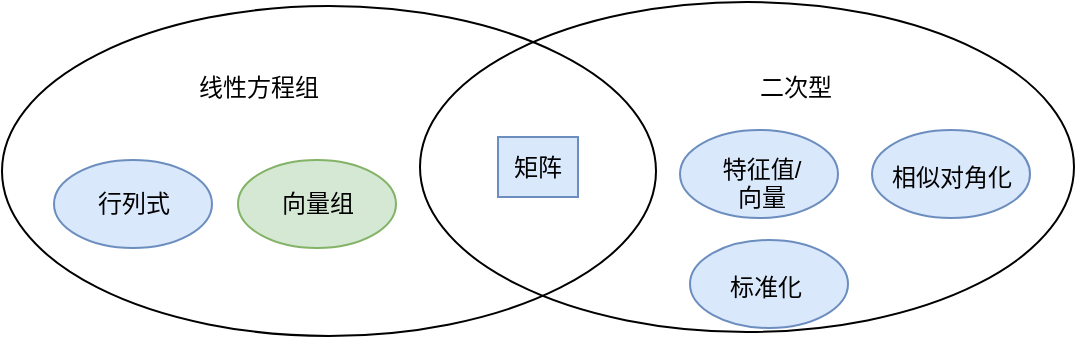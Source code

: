 <mxfile version="24.7.7">
  <diagram name="第 1 页" id="ohR4oatk-YzPlOmh342K">
    <mxGraphModel dx="928" dy="625" grid="0" gridSize="10" guides="1" tooltips="1" connect="1" arrows="1" fold="1" page="0" pageScale="1" pageWidth="827" pageHeight="1169" math="0" shadow="0">
      <root>
        <mxCell id="0" />
        <mxCell id="1" parent="0" />
        <mxCell id="F1SDGT6u73Tulq20PvmU-2" value="" style="ellipse;whiteSpace=wrap;html=1;fillColor=none;" vertex="1" parent="1">
          <mxGeometry x="269" y="154" width="327" height="165" as="geometry" />
        </mxCell>
        <mxCell id="F1SDGT6u73Tulq20PvmU-8" value="" style="ellipse;whiteSpace=wrap;html=1;fillColor=#d5e8d4;strokeColor=#82b366;" vertex="1" parent="1">
          <mxGeometry x="178" y="233" width="79" height="44" as="geometry" />
        </mxCell>
        <mxCell id="F1SDGT6u73Tulq20PvmU-1" value="" style="ellipse;whiteSpace=wrap;html=1;fillColor=none;" vertex="1" parent="1">
          <mxGeometry x="60" y="156" width="327" height="165" as="geometry" />
        </mxCell>
        <mxCell id="F1SDGT6u73Tulq20PvmU-3" value="线性方程组" style="text;html=1;align=center;verticalAlign=middle;whiteSpace=wrap;rounded=0;" vertex="1" parent="1">
          <mxGeometry x="144" y="182" width="89" height="30" as="geometry" />
        </mxCell>
        <mxCell id="F1SDGT6u73Tulq20PvmU-4" value="二次型" style="text;html=1;align=center;verticalAlign=middle;whiteSpace=wrap;rounded=0;" vertex="1" parent="1">
          <mxGeometry x="429" y="182" width="56" height="30" as="geometry" />
        </mxCell>
        <mxCell id="F1SDGT6u73Tulq20PvmU-5" value="矩阵" style="text;html=1;align=center;verticalAlign=middle;whiteSpace=wrap;rounded=0;fillColor=#dae8fc;strokeColor=#6c8ebf;" vertex="1" parent="1">
          <mxGeometry x="308" y="221.5" width="40" height="30" as="geometry" />
        </mxCell>
        <mxCell id="F1SDGT6u73Tulq20PvmU-6" value="&lt;div&gt;向量组&lt;/div&gt;" style="text;html=1;align=center;verticalAlign=middle;whiteSpace=wrap;rounded=0;" vertex="1" parent="1">
          <mxGeometry x="193.5" y="242.5" width="48" height="25" as="geometry" />
        </mxCell>
        <mxCell id="F1SDGT6u73Tulq20PvmU-10" value="" style="ellipse;whiteSpace=wrap;html=1;fillColor=#dae8fc;strokeColor=#6c8ebf;" vertex="1" parent="1">
          <mxGeometry x="399" y="218" width="79" height="44" as="geometry" />
        </mxCell>
        <mxCell id="F1SDGT6u73Tulq20PvmU-11" value="&lt;div style=&quot;text-align: center;&quot;&gt;&lt;span style=&quot;background-color: initial;&quot;&gt;特征值/向量&lt;/span&gt;&lt;/div&gt;" style="text;whiteSpace=wrap;html=1;" vertex="1" parent="1">
          <mxGeometry x="416.5" y="223.5" width="44" height="25" as="geometry" />
        </mxCell>
        <mxCell id="F1SDGT6u73Tulq20PvmU-12" value="" style="ellipse;whiteSpace=wrap;html=1;fillColor=#dae8fc;strokeColor=#6c8ebf;" vertex="1" parent="1">
          <mxGeometry x="495" y="218" width="79" height="44" as="geometry" />
        </mxCell>
        <mxCell id="F1SDGT6u73Tulq20PvmU-14" value="" style="ellipse;whiteSpace=wrap;html=1;fillColor=#dae8fc;strokeColor=#6c8ebf;" vertex="1" parent="1">
          <mxGeometry x="404" y="273" width="79" height="44" as="geometry" />
        </mxCell>
        <mxCell id="F1SDGT6u73Tulq20PvmU-15" value="&lt;div style=&quot;text-align: center;&quot;&gt;&lt;span style=&quot;background-color: initial;&quot;&gt;标准化&lt;/span&gt;&lt;/div&gt;" style="text;whiteSpace=wrap;html=1;" vertex="1" parent="1">
          <mxGeometry x="421.5" y="282.5" width="44" height="25" as="geometry" />
        </mxCell>
        <mxCell id="F1SDGT6u73Tulq20PvmU-7" value="" style="ellipse;whiteSpace=wrap;html=1;fillColor=#dae8fc;strokeColor=#6c8ebf;" vertex="1" parent="1">
          <mxGeometry x="86" y="233" width="79" height="44" as="geometry" />
        </mxCell>
        <mxCell id="F1SDGT6u73Tulq20PvmU-17" value="&lt;div&gt;行列式&lt;/div&gt;" style="text;html=1;align=center;verticalAlign=middle;whiteSpace=wrap;rounded=0;" vertex="1" parent="1">
          <mxGeometry x="101.5" y="242.5" width="48" height="25" as="geometry" />
        </mxCell>
        <mxCell id="F1SDGT6u73Tulq20PvmU-18" value="相似对角化" style="text;html=1;align=center;verticalAlign=middle;whiteSpace=wrap;rounded=0;" vertex="1" parent="1">
          <mxGeometry x="501.5" y="227" width="66" height="30" as="geometry" />
        </mxCell>
      </root>
    </mxGraphModel>
  </diagram>
</mxfile>

